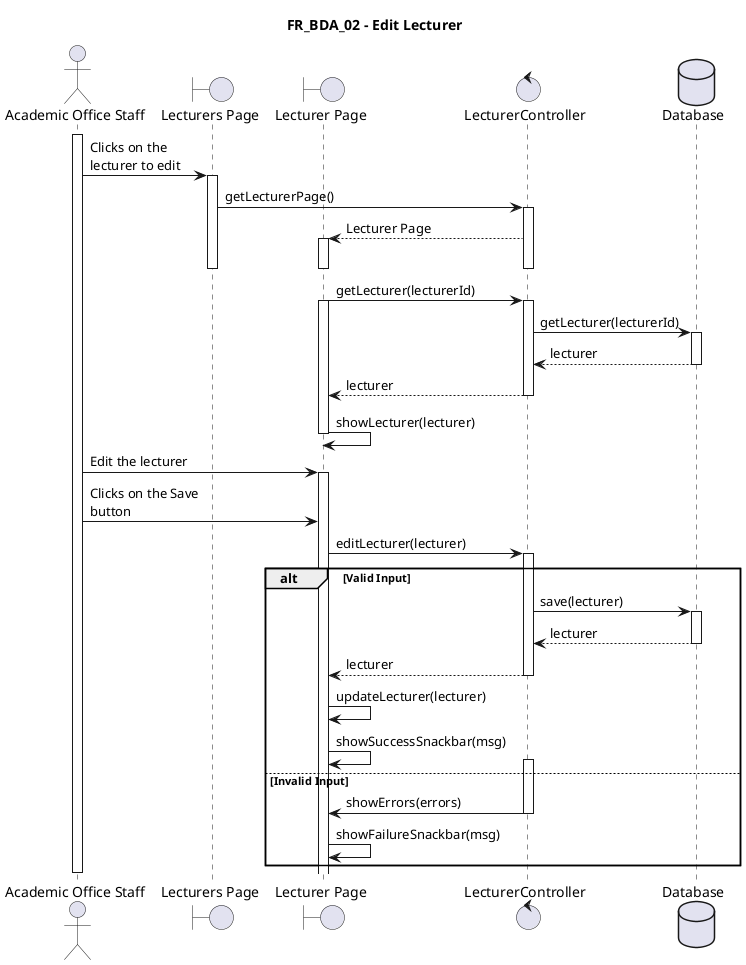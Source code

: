 @startuml FR_BDA_02
title FR_BDA_02 - Edit Lecturer
skinparam maxMessageSize 125

actor "Academic Office Staff" as eu
boundary "Lecturers Page" as fe
boundary "Lecturer Page" as fe2
control "LecturerController" as ct
database "Database" as db

activate eu

eu -> fe ++ : Clicks on the lecturer to edit
fe -> ct ++ : getLecturerPage()
ct --> fe2 ++-- : Lecturer Page
deactivate fe
deactivate fe2

fe2 -> ct ++ : getLecturer(lecturerId)
activate fe2
ct -> db ++ : getLecturer(lecturerId)
db --> ct -- : lecturer
ct --> fe2 -- : lecturer
fe2 -> fe2 : showLecturer(lecturer)
deactivate fe2

eu -> fe2 ++ : Edit the lecturer
eu -> fe2 : Clicks on the Save button
fe2 -> ct ++ : editLecturer(lecturer)

alt Valid Input
    ct -> db ++ : save(lecturer)
    return lecturer
    ct --> fe2 -- : lecturer
    fe2 -> fe2 : updateLecturer(lecturer)
    fe2 -> fe2 : showSuccessSnackbar(msg)
else Invalid Input
    activate ct
    ct -> fe2 -- : showErrors(errors)
    fe2 -> fe2 : showFailureSnackbar(msg)
end

deactivate eu

@enduml